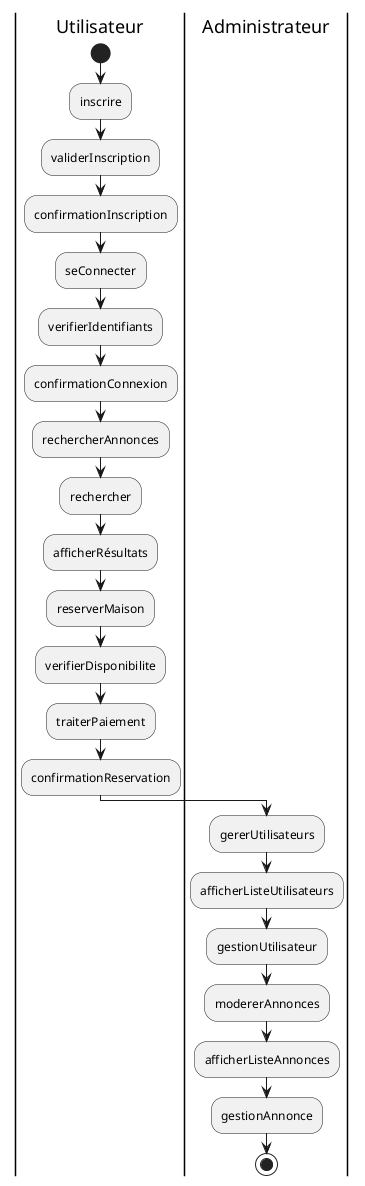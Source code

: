 @startuml activ

|Utilisateur|
start
:inscrire;
:validerInscription;
:confirmationInscription;

|Utilisateur|
:seConnecter;
:verifierIdentifiants;
:confirmationConnexion;

|Utilisateur|
:rechercherAnnonces;
:rechercher;
:afficherRésultats;

|Utilisateur|
:reserverMaison;
:verifierDisponibilite;
:traiterPaiement;
:confirmationReservation;

|Administrateur|
:gererUtilisateurs;
:afficherListeUtilisateurs;
:gestionUtilisateur;

|Administrateur|
:modererAnnonces;
:afficherListeAnnonces;
:gestionAnnonce;

stop

@enduml
